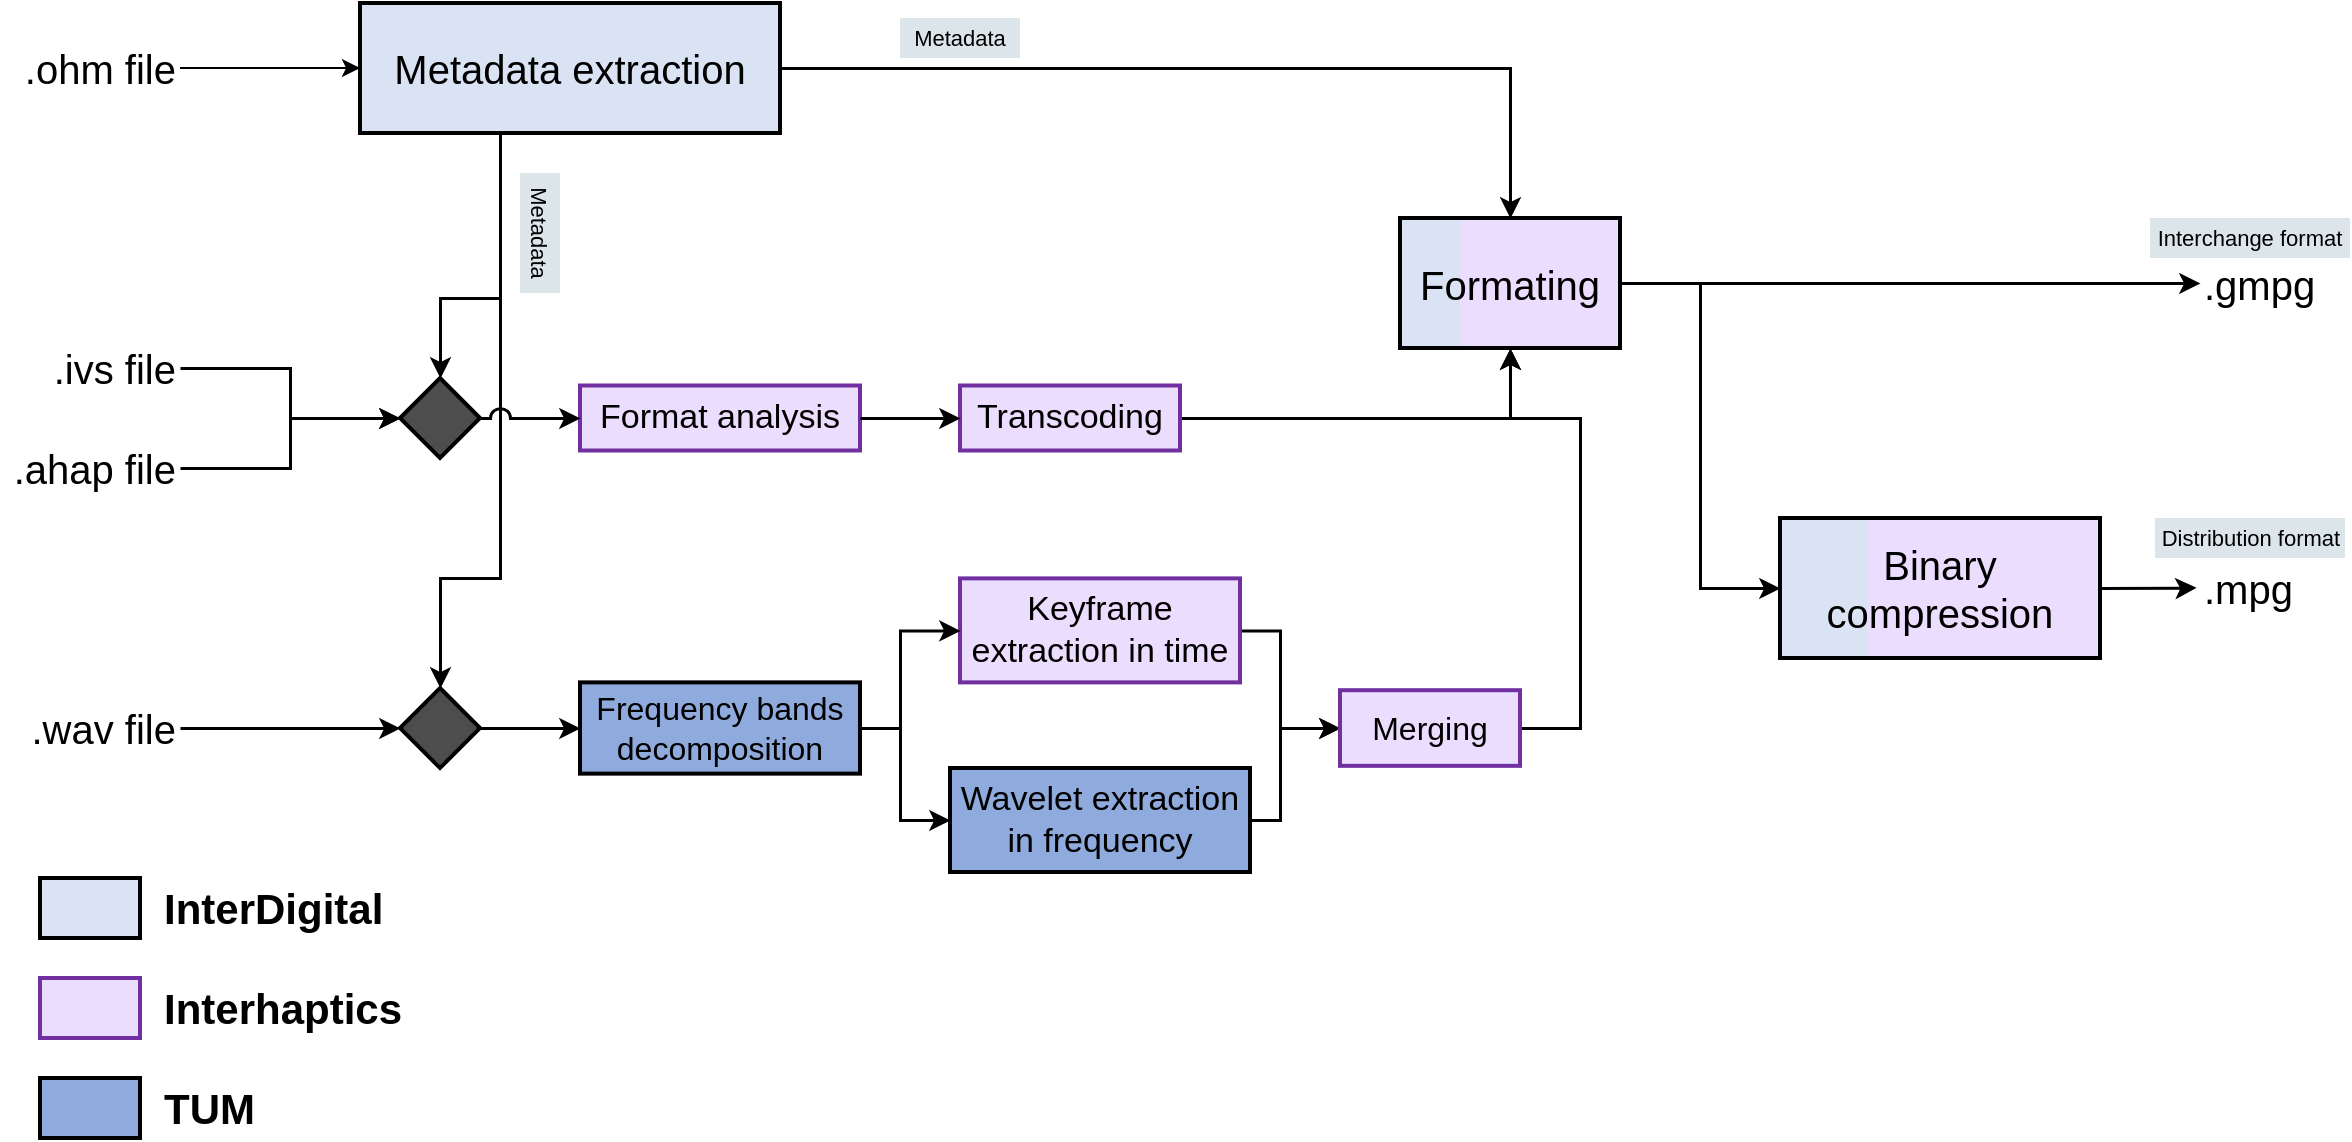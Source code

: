 <mxfile version="15.5.8" type="device"><diagram id="Rw1NS8PVlpqGZP7gOOJT" name="Page-1"><mxGraphModel dx="1422" dy="762" grid="1" gridSize="10" guides="1" tooltips="1" connect="1" arrows="1" fold="1" page="1" pageScale="1" pageWidth="850" pageHeight="1100" math="0" shadow="0"><root><mxCell id="0"/><mxCell id="1" parent="0"/><mxCell id="l54Q_D6mOzUxOs0jOwQW-1" value=".ohm file" style="text;html=1;strokeColor=none;fillColor=none;align=right;verticalAlign=middle;whiteSpace=wrap;rounded=0;fontSize=20;" parent="1" vertex="1"><mxGeometry x="90" y="260" width="90" height="30" as="geometry"/></mxCell><mxCell id="l54Q_D6mOzUxOs0jOwQW-2" value=".ivs file" style="text;html=1;strokeColor=none;fillColor=none;align=right;verticalAlign=middle;whiteSpace=wrap;rounded=0;fontSize=20;" parent="1" vertex="1"><mxGeometry x="90" y="400" width="90" height="50" as="geometry"/></mxCell><mxCell id="l54Q_D6mOzUxOs0jOwQW-3" value=".ahap&amp;nbsp;file" style="text;html=1;strokeColor=none;fillColor=none;align=right;verticalAlign=middle;whiteSpace=wrap;rounded=0;fontSize=20;" parent="1" vertex="1"><mxGeometry x="90" y="450" width="90" height="50" as="geometry"/></mxCell><mxCell id="l54Q_D6mOzUxOs0jOwQW-4" value=".wav file" style="text;html=1;strokeColor=none;fillColor=none;align=right;verticalAlign=middle;whiteSpace=wrap;rounded=0;fontSize=20;" parent="1" vertex="1"><mxGeometry x="90" y="580" width="90" height="50" as="geometry"/></mxCell><mxCell id="l54Q_D6mOzUxOs0jOwQW-61" style="edgeStyle=orthogonalEdgeStyle;rounded=0;jumpStyle=line;jumpSize=15;orthogonalLoop=1;jettySize=auto;html=1;fontSize=16;strokeWidth=1.5;" parent="1" source="l54Q_D6mOzUxOs0jOwQW-10" target="l54Q_D6mOzUxOs0jOwQW-62" edge="1"><mxGeometry relative="1" as="geometry"><mxPoint x="845.0" y="350" as="targetPoint"/></mxGeometry></mxCell><mxCell id="l54Q_D6mOzUxOs0jOwQW-10" value="Metadata extraction" style="rounded=0;whiteSpace=wrap;html=1;fontSize=20;align=center;fillColor=#DAE3F3;strokeWidth=2;" parent="1" vertex="1"><mxGeometry x="270" y="242.5" width="210" height="65" as="geometry"/></mxCell><mxCell id="l54Q_D6mOzUxOs0jOwQW-11" style="edgeStyle=orthogonalEdgeStyle;rounded=0;orthogonalLoop=1;jettySize=auto;html=1;fontSize=20;" parent="1" source="l54Q_D6mOzUxOs0jOwQW-1" target="l54Q_D6mOzUxOs0jOwQW-10" edge="1"><mxGeometry x="90" y="242.5" as="geometry"/></mxCell><mxCell id="l54Q_D6mOzUxOs0jOwQW-12" value="" style="shape=hexagon;perimeter=hexagonPerimeter2;whiteSpace=wrap;html=1;fixedSize=1;fontSize=20;strokeColor=#000000;strokeWidth=2;fillColor=#4D4D4D;align=center;size=70;fontColor=#333333;" parent="1" vertex="1"><mxGeometry x="290" y="430" width="40" height="40" as="geometry"/></mxCell><mxCell id="l54Q_D6mOzUxOs0jOwQW-14" style="edgeStyle=orthogonalEdgeStyle;rounded=0;orthogonalLoop=1;jettySize=auto;html=1;fontSize=20;strokeWidth=1.5;" parent="1" source="l54Q_D6mOzUxOs0jOwQW-2" target="l54Q_D6mOzUxOs0jOwQW-12" edge="1"><mxGeometry x="90" y="242.5" as="geometry"/></mxCell><mxCell id="l54Q_D6mOzUxOs0jOwQW-15" style="edgeStyle=orthogonalEdgeStyle;rounded=0;orthogonalLoop=1;jettySize=auto;html=1;fontSize=20;strokeWidth=1.5;" parent="1" source="l54Q_D6mOzUxOs0jOwQW-3" target="l54Q_D6mOzUxOs0jOwQW-12" edge="1"><mxGeometry x="90" y="242.5" as="geometry"/></mxCell><mxCell id="l54Q_D6mOzUxOs0jOwQW-30" style="edgeStyle=orthogonalEdgeStyle;rounded=0;jumpStyle=arc;jumpSize=9;orthogonalLoop=1;jettySize=auto;html=1;fontSize=20;strokeWidth=1.5;" parent="1" source="l54Q_D6mOzUxOs0jOwQW-10" target="l54Q_D6mOzUxOs0jOwQW-12" edge="1"><mxGeometry x="90" y="242.5" as="geometry"><Array as="points"><mxPoint x="340" y="390"/><mxPoint x="310" y="390"/></Array></mxGeometry></mxCell><mxCell id="l54Q_D6mOzUxOs0jOwQW-17" value="" style="rhombus;whiteSpace=wrap;html=1;fontSize=20;strokeColor=#000000;strokeWidth=2;fillColor=#4D4D4D;align=center;" parent="1" vertex="1"><mxGeometry x="290" y="585" width="40" height="40" as="geometry"/></mxCell><mxCell id="l54Q_D6mOzUxOs0jOwQW-18" value="" style="edgeStyle=orthogonalEdgeStyle;rounded=0;orthogonalLoop=1;jettySize=auto;html=1;fontSize=20;strokeWidth=1.5;" parent="1" source="l54Q_D6mOzUxOs0jOwQW-4" target="l54Q_D6mOzUxOs0jOwQW-17" edge="1"><mxGeometry x="90" y="242.5" as="geometry"/></mxCell><mxCell id="l54Q_D6mOzUxOs0jOwQW-29" style="edgeStyle=orthogonalEdgeStyle;rounded=0;jumpStyle=line;jumpSize=15;orthogonalLoop=1;jettySize=auto;html=1;entryX=0.5;entryY=0;entryDx=0;entryDy=0;fontSize=20;strokeWidth=1.5;" parent="1" source="l54Q_D6mOzUxOs0jOwQW-10" target="l54Q_D6mOzUxOs0jOwQW-17" edge="1"><mxGeometry x="90" y="242.5" as="geometry"><Array as="points"><mxPoint x="340" y="530"/><mxPoint x="310" y="530"/></Array></mxGeometry></mxCell><mxCell id="l54Q_D6mOzUxOs0jOwQW-31" value="Format analysis" style="rounded=0;whiteSpace=wrap;html=1;fontSize=17;align=center;fillColor=#EBDDFD;strokeWidth=2;strokeColor=#7030A0;" parent="1" vertex="1"><mxGeometry x="380" y="433.75" width="140" height="32.5" as="geometry"/></mxCell><mxCell id="l54Q_D6mOzUxOs0jOwQW-26" style="edgeStyle=orthogonalEdgeStyle;rounded=0;jumpStyle=arc;jumpSize=9;orthogonalLoop=1;jettySize=auto;html=1;fontSize=20;strokeWidth=1.5;entryX=0;entryY=0.5;entryDx=0;entryDy=0;" parent="1" source="l54Q_D6mOzUxOs0jOwQW-12" target="l54Q_D6mOzUxOs0jOwQW-31" edge="1"><mxGeometry x="90" y="242.5" as="geometry"><mxPoint x="430" y="450" as="targetPoint"/></mxGeometry></mxCell><mxCell id="l54Q_D6mOzUxOs0jOwQW-52" style="edgeStyle=orthogonalEdgeStyle;rounded=0;jumpStyle=line;jumpSize=15;orthogonalLoop=1;jettySize=auto;html=1;fontSize=16;strokeWidth=1.5;entryX=0.5;entryY=1;entryDx=0;entryDy=0;" parent="1" source="l54Q_D6mOzUxOs0jOwQW-32" edge="1"><mxGeometry relative="1" as="geometry"><mxPoint x="845" y="415" as="targetPoint"/><Array as="points"><mxPoint x="845" y="450"/></Array></mxGeometry></mxCell><mxCell id="l54Q_D6mOzUxOs0jOwQW-32" value="Transcoding" style="rounded=0;whiteSpace=wrap;html=1;fontSize=17;align=center;fillColor=#EBDDFD;strokeWidth=2;strokeColor=#7030A0;" parent="1" vertex="1"><mxGeometry x="570" y="433.75" width="110" height="32.5" as="geometry"/></mxCell><mxCell id="l54Q_D6mOzUxOs0jOwQW-33" value="" style="edgeStyle=orthogonalEdgeStyle;rounded=0;jumpStyle=arc;jumpSize=9;orthogonalLoop=1;jettySize=auto;html=1;fontSize=20;strokeWidth=1.5;" parent="1" source="l54Q_D6mOzUxOs0jOwQW-31" target="l54Q_D6mOzUxOs0jOwQW-32" edge="1"><mxGeometry x="90" y="242.5" as="geometry"/></mxCell><mxCell id="l54Q_D6mOzUxOs0jOwQW-36" value="Frequency bands decomposition" style="rounded=0;whiteSpace=wrap;html=1;fontSize=16;align=center;fillColor=#8FAADC;strokeWidth=2;strokeColor=#000000;" parent="1" vertex="1"><mxGeometry x="380" y="582.19" width="140" height="45.63" as="geometry"/></mxCell><mxCell id="l54Q_D6mOzUxOs0jOwQW-37" style="edgeStyle=orthogonalEdgeStyle;rounded=0;jumpStyle=line;jumpSize=15;orthogonalLoop=1;jettySize=auto;html=1;fontSize=20;strokeWidth=1.5;" parent="1" source="l54Q_D6mOzUxOs0jOwQW-17" target="l54Q_D6mOzUxOs0jOwQW-36" edge="1"><mxGeometry x="90" y="242.5" as="geometry"/></mxCell><mxCell id="l54Q_D6mOzUxOs0jOwQW-58" style="edgeStyle=orthogonalEdgeStyle;rounded=0;jumpStyle=line;jumpSize=15;orthogonalLoop=1;jettySize=auto;html=1;entryX=0;entryY=0.5;entryDx=0;entryDy=0;fontSize=16;strokeWidth=1.5;" parent="1" source="l54Q_D6mOzUxOs0jOwQW-39" target="l54Q_D6mOzUxOs0jOwQW-57" edge="1"><mxGeometry relative="1" as="geometry"><Array as="points"><mxPoint x="730" y="556"/><mxPoint x="730" y="605"/></Array></mxGeometry></mxCell><mxCell id="l54Q_D6mOzUxOs0jOwQW-39" value="Keyframe extraction in time" style="rounded=0;whiteSpace=wrap;html=1;fontSize=17;align=center;fillColor=#EBDDFD;strokeWidth=2;strokeColor=#7030A0;" parent="1" vertex="1"><mxGeometry x="570" y="530.19" width="140" height="52" as="geometry"/></mxCell><mxCell id="l54Q_D6mOzUxOs0jOwQW-42" style="edgeStyle=orthogonalEdgeStyle;rounded=0;jumpStyle=line;jumpSize=15;orthogonalLoop=1;jettySize=auto;html=1;fontSize=16;strokeWidth=1.5;entryX=0;entryY=0.5;entryDx=0;entryDy=0;" parent="1" source="l54Q_D6mOzUxOs0jOwQW-36" target="l54Q_D6mOzUxOs0jOwQW-39" edge="1"><mxGeometry x="90" y="242.5" as="geometry"><mxPoint x="560" y="580" as="targetPoint"/><Array as="points"><mxPoint x="540" y="605"/><mxPoint x="540" y="556"/></Array></mxGeometry></mxCell><mxCell id="l54Q_D6mOzUxOs0jOwQW-59" style="edgeStyle=orthogonalEdgeStyle;rounded=0;jumpStyle=line;jumpSize=15;orthogonalLoop=1;jettySize=auto;html=1;entryX=0;entryY=0.5;entryDx=0;entryDy=0;fontSize=16;strokeWidth=1.5;" parent="1" source="l54Q_D6mOzUxOs0jOwQW-41" target="l54Q_D6mOzUxOs0jOwQW-57" edge="1"><mxGeometry relative="1" as="geometry"><Array as="points"><mxPoint x="730" y="651"/><mxPoint x="730" y="605"/></Array></mxGeometry></mxCell><mxCell id="l54Q_D6mOzUxOs0jOwQW-41" value="Wavelet extraction in frequency" style="rounded=0;whiteSpace=wrap;html=1;fontSize=17;align=center;fillColor=#8FAADC;strokeWidth=2;strokeColor=#000000;" parent="1" vertex="1"><mxGeometry x="565" y="625" width="150" height="52" as="geometry"/></mxCell><mxCell id="l54Q_D6mOzUxOs0jOwQW-43" style="edgeStyle=orthogonalEdgeStyle;rounded=0;jumpStyle=line;jumpSize=15;orthogonalLoop=1;jettySize=auto;html=1;fontSize=16;strokeWidth=1.5;entryX=0;entryY=0.5;entryDx=0;entryDy=0;" parent="1" source="l54Q_D6mOzUxOs0jOwQW-36" target="l54Q_D6mOzUxOs0jOwQW-41" edge="1"><mxGeometry x="90" y="242.5" as="geometry"><mxPoint x="480" y="660" as="targetPoint"/><Array as="points"><mxPoint x="540" y="605"/><mxPoint x="540" y="651"/></Array></mxGeometry></mxCell><mxCell id="l54Q_D6mOzUxOs0jOwQW-66" value="" style="group" parent="1" vertex="1" connectable="0"><mxGeometry x="790" y="350" width="110" height="65" as="geometry"/></mxCell><mxCell id="l54Q_D6mOzUxOs0jOwQW-65" value="" style="group" parent="l54Q_D6mOzUxOs0jOwQW-66" vertex="1" connectable="0"><mxGeometry width="110" height="65" as="geometry"/></mxCell><mxCell id="l54Q_D6mOzUxOs0jOwQW-63" value="" style="rounded=0;whiteSpace=wrap;html=1;fontSize=20;align=center;fillColor=#DAE3F3;strokeWidth=2;strokeColor=none;gradientDirection=east;" parent="l54Q_D6mOzUxOs0jOwQW-65" vertex="1"><mxGeometry width="110" height="65" as="geometry"/></mxCell><mxCell id="l54Q_D6mOzUxOs0jOwQW-64" value="" style="rounded=0;whiteSpace=wrap;html=1;fontSize=20;align=center;fillColor=#EBDDFD;strokeWidth=2;strokeColor=none;gradientDirection=east;" parent="l54Q_D6mOzUxOs0jOwQW-65" vertex="1"><mxGeometry x="30" width="80" height="65" as="geometry"/></mxCell><mxCell id="l54Q_D6mOzUxOs0jOwQW-62" value="Formating" style="rounded=0;whiteSpace=wrap;html=1;fontSize=20;align=center;fillColor=none;strokeWidth=2;strokeColor=#000000;gradientDirection=east;gradientColor=#EBDDFD;" parent="l54Q_D6mOzUxOs0jOwQW-66" vertex="1"><mxGeometry width="110" height="65" as="geometry"/></mxCell><mxCell id="l54Q_D6mOzUxOs0jOwQW-60" style="edgeStyle=orthogonalEdgeStyle;rounded=0;jumpStyle=line;jumpSize=15;orthogonalLoop=1;jettySize=auto;html=1;fontSize=16;strokeWidth=1.5;exitX=1;exitY=0.5;exitDx=0;exitDy=0;" parent="1" source="l54Q_D6mOzUxOs0jOwQW-57" target="l54Q_D6mOzUxOs0jOwQW-62" edge="1"><mxGeometry relative="1" as="geometry"><mxPoint x="845" y="415" as="targetPoint"/><Array as="points"><mxPoint x="880" y="605"/><mxPoint x="880" y="450"/><mxPoint x="845" y="450"/></Array></mxGeometry></mxCell><mxCell id="l54Q_D6mOzUxOs0jOwQW-57" value="Merging" style="rounded=0;whiteSpace=wrap;html=1;fontSize=16;align=center;fillColor=#EBDDFD;strokeWidth=2;strokeColor=#7030A0;" parent="1" vertex="1"><mxGeometry x="760" y="586.1" width="90" height="37.82" as="geometry"/></mxCell><mxCell id="l54Q_D6mOzUxOs0jOwQW-68" value="" style="edgeStyle=orthogonalEdgeStyle;rounded=0;jumpStyle=line;jumpSize=15;orthogonalLoop=1;jettySize=auto;html=1;fontSize=16;strokeWidth=1.5;entryX=0;entryY=0.5;entryDx=0;entryDy=0;" parent="1" source="l54Q_D6mOzUxOs0jOwQW-62" target="l54Q_D6mOzUxOs0jOwQW-74" edge="1"><mxGeometry relative="1" as="geometry"><mxPoint x="1220" y="383" as="targetPoint"/></mxGeometry></mxCell><mxCell id="l54Q_D6mOzUxOs0jOwQW-72" value="" style="edgeStyle=orthogonalEdgeStyle;rounded=0;jumpStyle=line;jumpSize=15;orthogonalLoop=1;jettySize=auto;html=1;fontSize=16;strokeWidth=1.5;entryX=-0.039;entryY=0.488;entryDx=0;entryDy=0;entryPerimeter=0;" parent="1" target="l54Q_D6mOzUxOs0jOwQW-73" edge="1"><mxGeometry relative="1" as="geometry"><mxPoint x="1190" y="535" as="targetPoint"/><mxPoint x="1140" y="535" as="sourcePoint"/></mxGeometry></mxCell><mxCell id="l54Q_D6mOzUxOs0jOwQW-73" value=".mpg" style="text;html=1;strokeColor=none;fillColor=none;align=left;verticalAlign=middle;whiteSpace=wrap;rounded=0;fontSize=20;" parent="1" vertex="1"><mxGeometry x="1190" y="520" width="50" height="30" as="geometry"/></mxCell><mxCell id="l54Q_D6mOzUxOs0jOwQW-74" value=".gmpg" style="text;html=1;strokeColor=none;fillColor=none;align=left;verticalAlign=middle;whiteSpace=wrap;rounded=0;fontSize=20;" parent="1" vertex="1"><mxGeometry x="1190" y="367.5" width="50" height="30" as="geometry"/></mxCell><mxCell id="l54Q_D6mOzUxOs0jOwQW-75" value="Interchange format" style="rounded=0;whiteSpace=wrap;html=1;fontSize=11;strokeColor=none;strokeWidth=2;fillColor=#DCE5EA;gradientColor=none;gradientDirection=east;align=center;" parent="1" vertex="1"><mxGeometry x="1165" y="350" width="100" height="20" as="geometry"/></mxCell><mxCell id="l54Q_D6mOzUxOs0jOwQW-76" value="Distribution format" style="rounded=0;whiteSpace=wrap;html=1;fontSize=11;strokeColor=none;strokeWidth=2;fillColor=#DCE5EA;gradientColor=none;gradientDirection=east;align=center;" parent="1" vertex="1"><mxGeometry x="1167.5" y="500" width="95" height="20" as="geometry"/></mxCell><mxCell id="l54Q_D6mOzUxOs0jOwQW-77" value="Metadata" style="rounded=0;whiteSpace=wrap;html=1;fontSize=11;strokeColor=none;strokeWidth=2;fillColor=#DCE5EA;gradientColor=none;gradientDirection=east;align=center;" parent="1" vertex="1"><mxGeometry x="540" y="250" width="60" height="20" as="geometry"/></mxCell><mxCell id="l54Q_D6mOzUxOs0jOwQW-78" value="Metadata" style="rounded=0;whiteSpace=wrap;html=1;fontSize=11;strokeColor=none;strokeWidth=2;fillColor=#DCE5EA;gradientColor=none;gradientDirection=east;align=center;rotation=90;" parent="1" vertex="1"><mxGeometry x="330" y="347.5" width="60" height="20" as="geometry"/></mxCell><mxCell id="l54Q_D6mOzUxOs0jOwQW-85" value="" style="group" parent="1" vertex="1" connectable="0"><mxGeometry x="110" y="680" width="150" height="130" as="geometry"/></mxCell><mxCell id="l54Q_D6mOzUxOs0jOwQW-82" value="" style="group" parent="l54Q_D6mOzUxOs0jOwQW-85" vertex="1" connectable="0"><mxGeometry width="150" height="30" as="geometry"/></mxCell><mxCell id="l54Q_D6mOzUxOs0jOwQW-6" value="" style="rounded=0;whiteSpace=wrap;html=1;fontSize=20;align=center;fillColor=#DAE3F3;strokeWidth=2;" parent="l54Q_D6mOzUxOs0jOwQW-82" vertex="1"><mxGeometry width="50" height="30" as="geometry"/></mxCell><mxCell id="l54Q_D6mOzUxOs0jOwQW-79" value="InterDigital" style="text;html=1;strokeColor=none;fillColor=none;align=left;verticalAlign=middle;whiteSpace=wrap;rounded=0;fontSize=21;fontStyle=1" parent="l54Q_D6mOzUxOs0jOwQW-82" vertex="1"><mxGeometry x="60" width="90" height="30" as="geometry"/></mxCell><mxCell id="l54Q_D6mOzUxOs0jOwQW-83" value="" style="group" parent="l54Q_D6mOzUxOs0jOwQW-85" vertex="1" connectable="0"><mxGeometry y="50" width="150" height="30" as="geometry"/></mxCell><mxCell id="l54Q_D6mOzUxOs0jOwQW-8" value="" style="rounded=0;whiteSpace=wrap;html=1;fontSize=20;align=center;fillColor=#EBDDFD;strokeColor=#7030A0;strokeWidth=2;" parent="l54Q_D6mOzUxOs0jOwQW-83" vertex="1"><mxGeometry width="50" height="30" as="geometry"/></mxCell><mxCell id="l54Q_D6mOzUxOs0jOwQW-80" value="Interhaptics" style="text;html=1;strokeColor=none;fillColor=none;align=left;verticalAlign=middle;whiteSpace=wrap;rounded=0;fontSize=21;fontStyle=1" parent="l54Q_D6mOzUxOs0jOwQW-83" vertex="1"><mxGeometry x="60" width="90" height="30" as="geometry"/></mxCell><mxCell id="l54Q_D6mOzUxOs0jOwQW-84" value="" style="group" parent="l54Q_D6mOzUxOs0jOwQW-85" vertex="1" connectable="0"><mxGeometry y="100" width="150" height="30" as="geometry"/></mxCell><mxCell id="l54Q_D6mOzUxOs0jOwQW-9" value="" style="rounded=0;whiteSpace=wrap;html=1;fontSize=20;align=center;fillColor=#8FAADC;strokeWidth=2;" parent="l54Q_D6mOzUxOs0jOwQW-84" vertex="1"><mxGeometry width="50" height="30" as="geometry"/></mxCell><mxCell id="l54Q_D6mOzUxOs0jOwQW-81" value="TUM" style="text;html=1;strokeColor=none;fillColor=none;align=left;verticalAlign=middle;whiteSpace=wrap;rounded=0;fontSize=21;fontStyle=1" parent="l54Q_D6mOzUxOs0jOwQW-84" vertex="1"><mxGeometry x="60" width="90" height="30" as="geometry"/></mxCell><mxCell id="6LHHh4NPf6bmZwVtGmXs-3" value="" style="group" parent="1" vertex="1" connectable="0"><mxGeometry x="980" y="500" width="160" height="70" as="geometry"/></mxCell><mxCell id="6LHHh4NPf6bmZwVtGmXs-4" value="" style="group" parent="6LHHh4NPf6bmZwVtGmXs-3" vertex="1" connectable="0"><mxGeometry width="160" height="70" as="geometry"/></mxCell><mxCell id="6LHHh4NPf6bmZwVtGmXs-5" value="" style="rounded=0;whiteSpace=wrap;html=1;fontSize=20;align=center;fillColor=#DAE3F3;strokeWidth=2;strokeColor=none;gradientDirection=east;" parent="6LHHh4NPf6bmZwVtGmXs-4" vertex="1"><mxGeometry width="160" height="70" as="geometry"/></mxCell><mxCell id="6LHHh4NPf6bmZwVtGmXs-6" value="" style="rounded=0;whiteSpace=wrap;html=1;fontSize=20;align=center;fillColor=#EBDDFD;strokeWidth=2;strokeColor=none;gradientDirection=east;" parent="6LHHh4NPf6bmZwVtGmXs-4" vertex="1"><mxGeometry x="43.636" width="116.364" height="70" as="geometry"/></mxCell><mxCell id="6LHHh4NPf6bmZwVtGmXs-7" value="Binary compression" style="rounded=0;whiteSpace=wrap;html=1;fontSize=20;align=center;fillColor=none;strokeWidth=2;strokeColor=#000000;gradientDirection=east;gradientColor=#EBDDFD;" parent="6LHHh4NPf6bmZwVtGmXs-3" vertex="1"><mxGeometry width="160" height="70" as="geometry"/></mxCell><mxCell id="6LHHh4NPf6bmZwVtGmXs-8" value="" style="edgeStyle=orthogonalEdgeStyle;rounded=0;jumpStyle=line;jumpSize=15;orthogonalLoop=1;jettySize=auto;html=1;fontSize=16;strokeWidth=1.5;entryX=0;entryY=0.5;entryDx=0;entryDy=0;exitX=1;exitY=0.5;exitDx=0;exitDy=0;" parent="1" source="l54Q_D6mOzUxOs0jOwQW-62" target="6LHHh4NPf6bmZwVtGmXs-7" edge="1"><mxGeometry relative="1" as="geometry"><mxPoint x="910" y="392.5" as="sourcePoint"/><mxPoint x="990" y="545" as="targetPoint"/><Array as="points"><mxPoint x="940" y="383"/><mxPoint x="940" y="535"/></Array></mxGeometry></mxCell></root></mxGraphModel></diagram></mxfile>